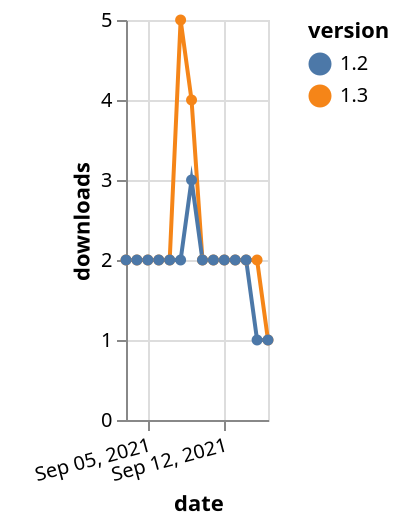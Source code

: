 {"$schema": "https://vega.github.io/schema/vega-lite/v5.json", "description": "A simple bar chart with embedded data.", "data": {"values": [{"date": "2021-09-03", "total": 582, "delta": 2, "version": "1.3"}, {"date": "2021-09-04", "total": 584, "delta": 2, "version": "1.3"}, {"date": "2021-09-05", "total": 586, "delta": 2, "version": "1.3"}, {"date": "2021-09-06", "total": 588, "delta": 2, "version": "1.3"}, {"date": "2021-09-07", "total": 590, "delta": 2, "version": "1.3"}, {"date": "2021-09-08", "total": 595, "delta": 5, "version": "1.3"}, {"date": "2021-09-09", "total": 599, "delta": 4, "version": "1.3"}, {"date": "2021-09-10", "total": 601, "delta": 2, "version": "1.3"}, {"date": "2021-09-11", "total": 603, "delta": 2, "version": "1.3"}, {"date": "2021-09-12", "total": 605, "delta": 2, "version": "1.3"}, {"date": "2021-09-13", "total": 607, "delta": 2, "version": "1.3"}, {"date": "2021-09-14", "total": 609, "delta": 2, "version": "1.3"}, {"date": "2021-09-15", "total": 611, "delta": 2, "version": "1.3"}, {"date": "2021-09-16", "total": 612, "delta": 1, "version": "1.3"}, {"date": "2021-09-03", "total": 596, "delta": 2, "version": "1.2"}, {"date": "2021-09-04", "total": 598, "delta": 2, "version": "1.2"}, {"date": "2021-09-05", "total": 600, "delta": 2, "version": "1.2"}, {"date": "2021-09-06", "total": 602, "delta": 2, "version": "1.2"}, {"date": "2021-09-07", "total": 604, "delta": 2, "version": "1.2"}, {"date": "2021-09-08", "total": 606, "delta": 2, "version": "1.2"}, {"date": "2021-09-09", "total": 609, "delta": 3, "version": "1.2"}, {"date": "2021-09-10", "total": 611, "delta": 2, "version": "1.2"}, {"date": "2021-09-11", "total": 613, "delta": 2, "version": "1.2"}, {"date": "2021-09-12", "total": 615, "delta": 2, "version": "1.2"}, {"date": "2021-09-13", "total": 617, "delta": 2, "version": "1.2"}, {"date": "2021-09-14", "total": 619, "delta": 2, "version": "1.2"}, {"date": "2021-09-15", "total": 620, "delta": 1, "version": "1.2"}, {"date": "2021-09-16", "total": 621, "delta": 1, "version": "1.2"}]}, "width": "container", "mark": {"type": "line", "point": {"filled": true}}, "encoding": {"x": {"field": "date", "type": "temporal", "timeUnit": "yearmonthdate", "title": "date", "axis": {"labelAngle": -15}}, "y": {"field": "delta", "type": "quantitative", "title": "downloads"}, "color": {"field": "version", "type": "nominal"}, "tooltip": {"field": "delta"}}}